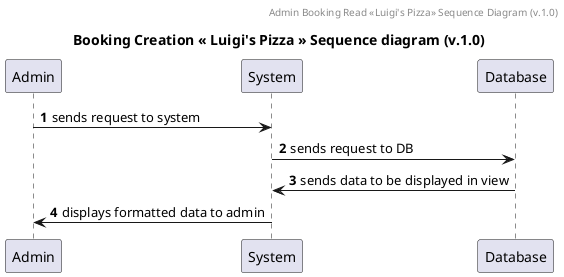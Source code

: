 @startuml
'https://plantuml.com/sequence-diagram

header Admin Booking Read << Luigi's Pizza >> Sequence Diagram (v.1.0)
Title Booking Creation <<  Luigi's Pizza  >> Sequence diagram (v.1.0)
autonumber
Admin -> System :sends request to system
System -> Database :sends request to DB
Database -> System :sends data to be displayed in view
System -> Admin : displays formatted data to admin
@enduml